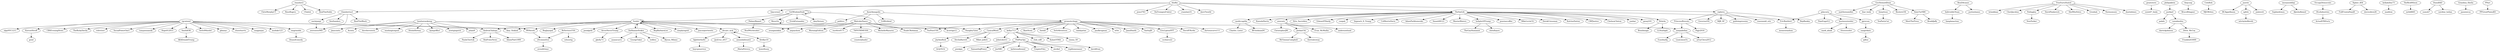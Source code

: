 digraph "" {
ChrisMurphyCT;
MorningEdition;
matthewamiller;
RawStory;
SamanthaJPower;
JoeNBC;
EdWytkind;
thehill;
BenDAvanzo;
ihar_losik;
brianklaas;
ezzie67_linda;
grantstern;
LisaLimonTx;
SethAbramson;
fightfortheftr;
justkarl;
ChristopherJM;
emma_59;
GovHowardDean;
markito0171;
Glambertoo1;
TrueFactsStated;
randyprine;
JohnLibert3;
MoveOn;
rosenwald_eric;
RepRaskin;
RepJayapal;
CheriJacobus;
jelani9;
darrickjohnson;
BruceKlingner;
RealMuckmaker;
Hope012015;
good;
MJGWrites;
JynErso_2017;
tonyposnanski;
PaulaChertok;
Smith83K;
BCAppelbaum;
SophiaArmen;
CRPJustice;
buyvpnservice;
"4everNeverTrump";
Patbagley;
pdacosta;
DLoIndustries;
RealTimBlack;
joncoopertweets;
PalmerReport;
ChelseaClinton;
paulkrugman;
Evan_McMullin;
ItIzBiz;
artsyChica2012;
yashar;
linnyitssn;
spllck;
kathrynallenmd;
thisisinsider;
AndreaChalupa;
EmpireFiles;
wilw;
genej101;
FullFrontalSamB;
TAPSTRIMEDIA;
SmashM123;
EusebiaAq;
davebernstein;
Deanofcomedy;
jsavite;
SethAMandel;
NaughtyTyler;
PoliPsyOps;
ErickFernandez;
rmasher2;
TeaPartyCat;
MaxineWaters;
maddow;
bonitarosekemp;
Amy_Siskind;
club_ed8;
washingtonpost;
aterkel;
thejcoop;
TheRickWilson;
HrishiHirway;
repblumenauer;
Charles_Lister;
GovernorVA;
DevlinBarrett;
SenSanders;
Xipher_404;
Brasilmagic;
gbmnyc;
IndivisibleTeam;
kylegriffin1;
JamilSmith;
InSpiteOfTrump;
PamEngel12;
DunnBAD;
BeSeriousUSA;
NewYorker;
SaritaJH;
decaro_nick;
amandablount2;
DavidYankovich;
RVAwonk;
Grandma_Shelia;
TheGayHumanist;
chrislhayes;
shaneharris;
MeetThePress;
jonlovett;
funder;
MichelleMazuros;
Bckrda;
palafo;
MalcolmNance;
pourmecoffee;
jimsciutto;
JordanUhl;
AkeelaAhmed;
MikeLevinCA;
ananavarro;
RossRogers;
DerekCressman;
mark_abadi;
sangerkatz;
magpiejan;
"20committee";
OccupyDemocrats;
KalanOTMA;
jaradgeld;
mrbill665;
EricBoehlert;
promotechnge;
Mikel_Jollett;
ColsBols;
msduke123;
GetWisdomDude;
PPGreatPlainsKS;
Acosta;
JoyAnnReid;
ActualEPAFacts;
Qaycerax2;
NoahCRothman;
cschiavo22;
Pajjr2016;
KatrinaNation;
mediccaptfm;
_Drew_McCoy_;
DaShanneStokes;
TeaPainUSA;
RepBarbaraLee;
emgrinolds;
BraddJaffy;
sumoh7;
GeorgeTakei;
olgaNYC1211;
tedlieu;
docrocktex26;
ReutersUK;
KaivanShroff;
fireflye10;
jens2763;
CBSEveningNews;
PrincessBravato;
simplyingrid;
DaTrumpenFuhrer;
_MariaPetrova;
KamalaHarris;
rgcainmd;
CSalish;
seungminkim;
varadmehta;
MJB_SF;
newtgingrich;
imraansiddiqi;
Alyssa_Milano;
amjoyshow;
counterjihader;
philipaklein;
unclejamjr;
politico;
gullsimpression;
avendittinyc;
famplanaction;
aravosis;
RealTimNoble;
therealezway;
PPact;
caroline_holian;
Kris_Sacrebleu;
EricLiptonNYT;
amiraminiMD;
SheWhoVotes;
MrTommyCampbell;
RobPulseNews;
howellsuzy;
Groobah;
EdwardTHardy;
gkelly73;
memeorandum;
kellykelley73;
crazylary51;
coopah;
businessinsider;
AdamPlatt1999;
TheRickyDavila;
viphires;
robreiner;
davidfrum;
Impeach_D_Trump;
qdbui;
kcorriga12;
ezlusztig;
KatyTurNBC;
DavidEBurke;
pwolgin;
BFriedmanDC;
darionavarro111;
AmyVernon;
justinshanes;
jgrovum;
Normsmusic;
SocialPowerOne1;
FranklinH3000;
AKADonaldTrump;
mmpadellan;
th3j35t3r;
ColMorrisDavis;
CynicalWord;
AdamParkhomenko;
daveTworld;
dustinhines;
TheSaiLife;
kellyz713;
AnneAnnapolis;
witchyhellbroth;
andersostlund;
jasminicus;
LLStarlight;
BenDAvanzo -> IndivisibleTeam;
BenDAvanzo -> justinshanes;
grantstern -> ezzie67_linda;
fightfortheftr -> buyvpnservice;
justkarl -> varadmehta;
justkarl -> palafo;
GovHowardDean -> linnyitssn;
GovHowardDean -> matthewamiller;
GovHowardDean -> ihar_losik;
GovHowardDean -> KatyTurNBC;
GovHowardDean -> ReutersUK;
Glambertoo1 -> amiraminiMD;
Glambertoo1 -> RealTimBlack;
Glambertoo1 -> SenSanders;
Glambertoo1 -> unclejamjr;
TrueFactsStated -> Normsmusic;
TrueFactsStated -> CheriJacobus;
TrueFactsStated -> DavidYankovich;
TrueFactsStated -> Groobah;
TrueFactsStated -> brianklaas;
TrueFactsStated -> dustinhines;
TrueFactsStated -> Patbagley;
TrueFactsStated -> SheWhoVotes;
MoveOn -> MoveOn;
Smith83K -> AKADonaldTrump;
"4everNeverTrump" -> gkelly73;
Patbagley -> NewYorker;
pdacosta -> jgrovum;
pdacosta -> EricBoehlert;
pdacosta -> businessinsider;
pdacosta -> PamEngel12;
DLoIndustries -> ActualEPAFacts;
PalmerReport -> RealMuckmaker;
ItIzBiz -> DaTrumpenFuhrer;
ItIzBiz -> Glambertoo1;
ItIzBiz -> daveTworld;
ItIzBiz -> TheSaiLife;
ItIzBiz -> viphires;
ItIzBiz -> crazylary51;
ItIzBiz -> jens2763;
ItIzBiz -> Qaycerax2;
linnyitssn -> TeaPartyCat;
spllck -> witchyhellbroth;
AndreaChalupa -> PaulaChertok;
AndreaChalupa -> RobPulseNews;
AndreaChalupa -> AdamPlatt1999;
TAPSTRIMEDIA -> counterjihader;
jsavite -> jonlovett;
jsavite -> spllck;
jsavite -> BCAppelbaum;
PoliPsyOps -> repblumenauer;
PoliPsyOps -> SamanthaJPower;
PoliPsyOps -> JoeNBC;
PoliPsyOps -> kathrynallenmd;
PoliPsyOps -> davidfrum;
PoliPsyOps -> pwolgin;
PoliPsyOps -> EmpireFiles;
PoliPsyOps -> aterkel;
rmasher2 -> ChrisMurphyCT;
rmasher2 -> CSalish;
rmasher2 -> RossRogers;
rmasher2 -> RealTimNoble;
bonitarosekemp -> HrishiHirway;
bonitarosekemp -> washingtonpost;
bonitarosekemp -> jimsciutto;
bonitarosekemp -> mmpadellan;
bonitarosekemp -> RVAwonk;
bonitarosekemp -> davebernstein;
bonitarosekemp -> newtgingrich;
bonitarosekemp -> kylegriffin1;
bonitarosekemp -> jelani9;
bonitarosekemp -> Acosta;
thejcoop -> BruceKlingner;
TheRickWilson -> mrbill665;
Xipher_404 -> docrocktex26;
Xipher_404 -> FullFrontalSamB;
IndivisibleTeam -> famplanaction;
InSpiteOfTrump -> chrislhayes;
InSpiteOfTrump -> TheGayHumanist;
DunnBAD -> sumoh7;
DunnBAD -> caroline_holian;
BeSeriousUSA -> ezlusztig;
BeSeriousUSA -> "20committee";
decaro_nick -> fireflye10;
decaro_nick -> fightfortheftr;
decaro_nick -> amandablount2;
decaro_nick -> JynErso_2017;
decaro_nick -> decaro_nick;
amandablount2 -> _MariaPetrova;
RVAwonk -> "20committee";
Grandma_Shelia -> jasminicus;
funder -> decaro_nick;
funder -> DaShanneStokes;
funder -> TeaPainUSA;
funder -> RepBarbaraLee;
funder -> RepJayapal;
funder -> Amy_Siskind;
funder -> "4everNeverTrump";
funder -> RVAwonk;
funder -> AndreaChalupa;
funder -> jaradgeld;
funder -> funder;
funder -> simplyingrid;
funder -> joncoopertweets;
funder -> amjoyshow;
Bckrda -> Brasilmagic;
Bckrda -> LLStarlight;
MalcolmNance -> MorningEdition;
MalcolmNance -> TAPSTRIMEDIA;
MalcolmNance -> markito0171;
MalcolmNance -> kcorriga12;
MalcolmNance -> MichelleMazuros;
MalcolmNance -> NoahCRothman;
MalcolmNance -> amjoyshow;
JordanUhl -> therealezway;
JordanUhl -> MrTommyCampbell;
sangerkatz -> qdbui;
"20committee" -> avendittinyc;
OccupyDemocrats -> DLoIndustries;
EricBoehlert -> memeorandum;
promotechnge -> SethAbramson;
promotechnge -> SaritaJH;
promotechnge -> TeaPainUSA;
promotechnge -> wilw;
promotechnge -> randyprine;
promotechnge -> CynicalWord;
promotechnge -> thehill;
promotechnge -> paulkrugman;
promotechnge -> DavidEBurke;
promotechnge -> NaughtyTyler;
promotechnge -> RawStory;
promotechnge -> kellyz713;
promotechnge -> JamilSmith;
promotechnge -> darionavarro111;
promotechnge -> EricLiptonNYT;
ColsBols -> MJGWrites;
GetWisdomDude -> GetWisdomDude;
GetWisdomDude -> MoveOn;
GetWisdomDude -> NaughtyTyler;
GetWisdomDude -> ErickFernandez;
GetWisdomDude -> funder;
GetWisdomDude -> AmyVernon;
GetWisdomDude -> PalmerReport;
JoyAnnReid -> th3j35t3r;
mediccaptfm -> BFriedmanDC;
mediccaptfm -> Charles_Lister;
_Drew_McCoy_ -> FranklinH3000;
DaShanneStokes -> GeorgeTakei;
DaShanneStokes -> funder;
DaShanneStokes -> tedlieu;
DaShanneStokes -> Alyssa_Milano;
DaShanneStokes -> ananavarro;
emgrinolds -> Deanofcomedy;
KaivanShroff -> good;
fireflye10 -> howellsuzy;
PrincessBravato -> mmpadellan;
PrincessBravato -> Pajjr2016;
rgcainmd -> Hope012015;
rgcainmd -> CBSEveningNews;
rgcainmd -> SocialPowerOne1;
rgcainmd -> magpiejan;
rgcainmd -> AndreaChalupa;
rgcainmd -> emgrinolds;
rgcainmd -> Smith83K;
rgcainmd -> KaivanShroff;
rgcainmd -> msduke123;
rgcainmd -> gbmnyc;
rgcainmd -> SethAMandel;
rgcainmd -> olgaNYC1211;
rgcainmd -> TheRickyDavila;
rgcainmd -> Amy_Siskind;
rgcainmd -> robreiner;
rgcainmd -> shaneharris;
rgcainmd -> tonyposnanski;
varadmehta -> _Drew_McCoy_;
varadmehta -> darrickjohnson;
imraansiddiqi -> SophiaArmen;
imraansiddiqi -> AkeelaAhmed;
philipaklein -> justkarl;
unclejamjr -> amiraminiMD;
politico -> seungminkim;
aravosis -> andersostlund;
aravosis -> Evan_McMullin;
aravosis -> JordanUhl;
aravosis -> ChristopherJM;
PPact -> PPGreatPlainsKS;
EricLiptonNYT -> cschiavo22;
kellykelley73 -> maddow;
businessinsider -> mark_abadi;
businessinsider -> thisisinsider;
viphires -> PrincessBravato;
viphires -> GovernorVA;
viphires -> MJB_SF;
viphires -> gullsimpression;
viphires -> rosenwald_eric;
viphires -> RepRaskin;
KatyTurNBC -> BraddJaffy;
KatyTurNBC -> MeetThePress;
jgrovum -> sangerkatz;
mmpadellan -> EusebiaAq;
mmpadellan -> artsyChica2012;
mmpadellan -> LisaLimonTx;
CynicalWord -> Mikel_Jollett;
CynicalWord -> DevlinBarrett;
CynicalWord -> JoyAnnReid;
TheSaiLife -> pourmecoffee;
TheSaiLife -> MikeLevinCA;
TheSaiLife -> aravosis;
TheSaiLife -> DerekCressman;
TheSaiLife -> Kris_Sacrebleu;
TheSaiLife -> SmashM123;
TheSaiLife -> EricBoehlert;
TheSaiLife -> Impeach_D_Trump;
TheSaiLife -> MaxineWaters;
TheSaiLife -> EdwardTHardy;
TheSaiLife -> coopah;
TheSaiLife -> ChelseaClinton;
TheSaiLife -> mediccaptfm;
TheSaiLife -> genej101;
TheSaiLife -> CRPJustice;
TheSaiLife -> InSpiteOfTrump;
TheSaiLife -> KamalaHarris;
TheSaiLife -> KatrinaNation;
TheSaiLife -> ColMorrisDavis;
TheSaiLife -> AdamParkhomenko;
TheSaiLife -> yashar;
TheSaiLife -> Bckrda;
kellyz713 -> PoliPsyOps;
kellyz713 -> club_ed8;
kellyz713 -> JohnLibert3;
kellyz713 -> emma_59;
kellyz713 -> KalanOTMA;
AnneAnnapolis -> MalcolmNance;
AnneAnnapolis -> promotechnge;
AnneAnnapolis -> EdWytkind;
AnneAnnapolis -> politico;
}

